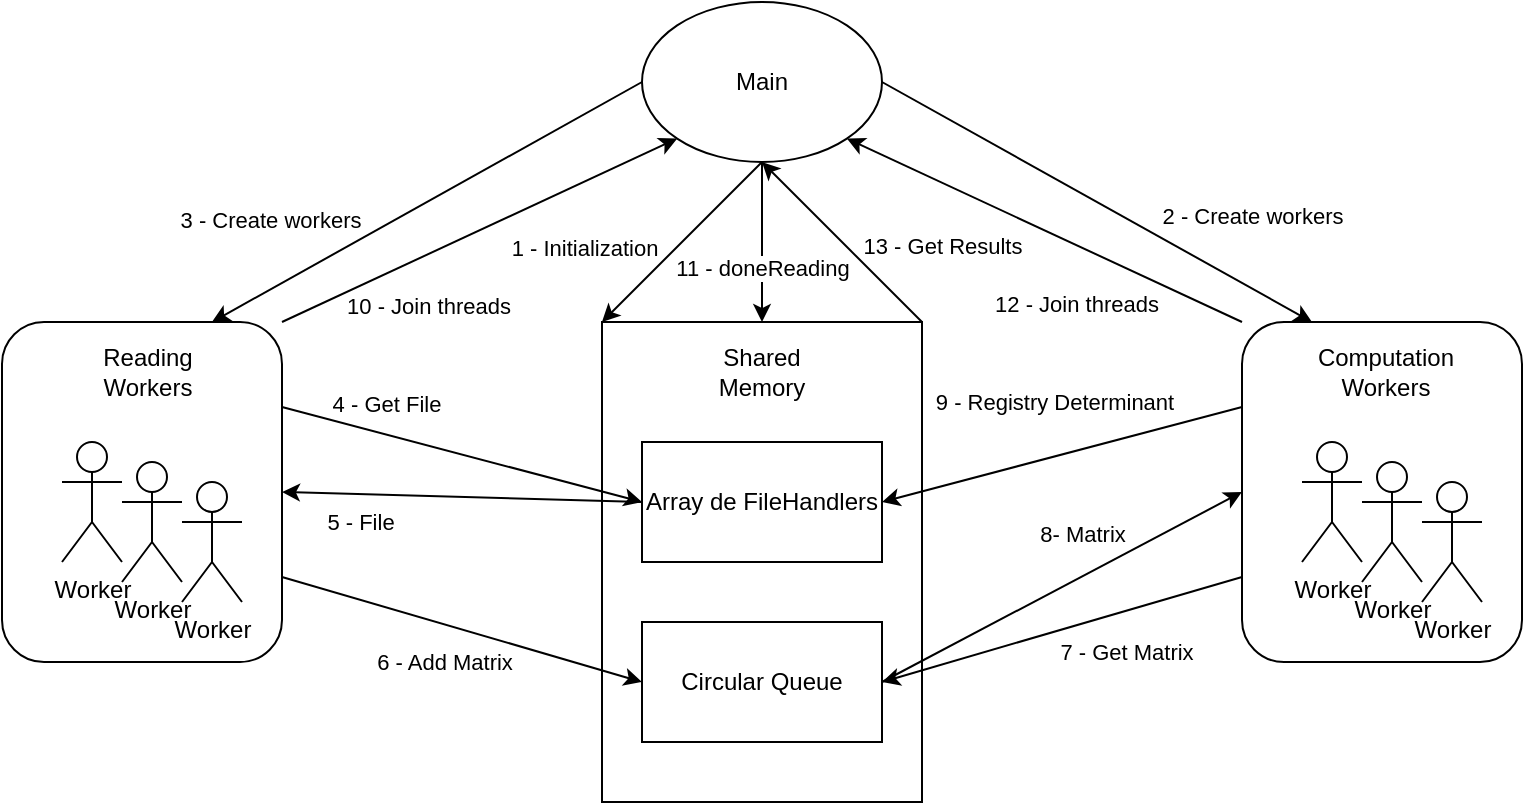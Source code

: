 <mxfile version="17.4.5" type="device"><diagram id="0rY7qbNTiIVg33uIPNQj" name="Page-1"><mxGraphModel dx="758" dy="518" grid="1" gridSize="10" guides="1" tooltips="1" connect="1" arrows="1" fold="1" page="1" pageScale="1" pageWidth="827" pageHeight="1169" math="0" shadow="0"><root><mxCell id="0"/><mxCell id="1" parent="0"/><mxCell id="8pU5ChQ9JVwm0EyKaXdT-3" value="" style="rounded=1;whiteSpace=wrap;html=1;" vertex="1" parent="1"><mxGeometry x="640" y="280" width="140" height="170" as="geometry"/></mxCell><mxCell id="8pU5ChQ9JVwm0EyKaXdT-4" value="Worker" style="shape=umlActor;verticalLabelPosition=bottom;verticalAlign=top;html=1;outlineConnect=0;" vertex="1" parent="1"><mxGeometry x="670" y="340" width="30" height="60" as="geometry"/></mxCell><mxCell id="8pU5ChQ9JVwm0EyKaXdT-5" value="Worker" style="shape=umlActor;verticalLabelPosition=bottom;verticalAlign=top;html=1;outlineConnect=0;" vertex="1" parent="1"><mxGeometry x="700" y="350" width="30" height="60" as="geometry"/></mxCell><mxCell id="8pU5ChQ9JVwm0EyKaXdT-6" value="Worker" style="shape=umlActor;verticalLabelPosition=bottom;verticalAlign=top;html=1;outlineConnect=0;" vertex="1" parent="1"><mxGeometry x="730" y="360" width="30" height="60" as="geometry"/></mxCell><mxCell id="8pU5ChQ9JVwm0EyKaXdT-8" value="Computation Workers" style="text;html=1;strokeColor=none;fillColor=none;align=center;verticalAlign=middle;whiteSpace=wrap;rounded=0;" vertex="1" parent="1"><mxGeometry x="667" y="290" width="90" height="30" as="geometry"/></mxCell><mxCell id="8pU5ChQ9JVwm0EyKaXdT-9" value="" style="rounded=1;whiteSpace=wrap;html=1;" vertex="1" parent="1"><mxGeometry x="20" y="280" width="140" height="170" as="geometry"/></mxCell><mxCell id="8pU5ChQ9JVwm0EyKaXdT-10" value="Worker" style="shape=umlActor;verticalLabelPosition=bottom;verticalAlign=top;html=1;outlineConnect=0;" vertex="1" parent="1"><mxGeometry x="50" y="340" width="30" height="60" as="geometry"/></mxCell><mxCell id="8pU5ChQ9JVwm0EyKaXdT-11" value="Worker" style="shape=umlActor;verticalLabelPosition=bottom;verticalAlign=top;html=1;outlineConnect=0;" vertex="1" parent="1"><mxGeometry x="80" y="350" width="30" height="60" as="geometry"/></mxCell><mxCell id="8pU5ChQ9JVwm0EyKaXdT-12" value="Worker" style="shape=umlActor;verticalLabelPosition=bottom;verticalAlign=top;html=1;outlineConnect=0;" vertex="1" parent="1"><mxGeometry x="110" y="360" width="30" height="60" as="geometry"/></mxCell><mxCell id="8pU5ChQ9JVwm0EyKaXdT-13" value="Reading Workers" style="text;html=1;strokeColor=none;fillColor=none;align=center;verticalAlign=middle;whiteSpace=wrap;rounded=0;" vertex="1" parent="1"><mxGeometry x="48" y="290" width="90" height="30" as="geometry"/></mxCell><mxCell id="8pU5ChQ9JVwm0EyKaXdT-14" value="Main" style="ellipse;whiteSpace=wrap;html=1;" vertex="1" parent="1"><mxGeometry x="340" y="120" width="120" height="80" as="geometry"/></mxCell><mxCell id="8pU5ChQ9JVwm0EyKaXdT-17" value="" style="rounded=0;whiteSpace=wrap;html=1;" vertex="1" parent="1"><mxGeometry x="320" y="280" width="160" height="240" as="geometry"/></mxCell><mxCell id="8pU5ChQ9JVwm0EyKaXdT-18" value="Shared Memory" style="text;html=1;strokeColor=none;fillColor=none;align=center;verticalAlign=middle;whiteSpace=wrap;rounded=0;" vertex="1" parent="1"><mxGeometry x="370" y="290" width="60" height="30" as="geometry"/></mxCell><mxCell id="8pU5ChQ9JVwm0EyKaXdT-19" value="Circular Queue" style="rounded=0;whiteSpace=wrap;html=1;" vertex="1" parent="1"><mxGeometry x="340" y="430" width="120" height="60" as="geometry"/></mxCell><mxCell id="8pU5ChQ9JVwm0EyKaXdT-20" value="Array de FileHandlers" style="rounded=0;whiteSpace=wrap;html=1;" vertex="1" parent="1"><mxGeometry x="340" y="340" width="120" height="60" as="geometry"/></mxCell><mxCell id="8pU5ChQ9JVwm0EyKaXdT-21" value="" style="endArrow=classic;html=1;rounded=0;exitX=0.5;exitY=1;exitDx=0;exitDy=0;entryX=0;entryY=0;entryDx=0;entryDy=0;" edge="1" parent="1" source="8pU5ChQ9JVwm0EyKaXdT-14" target="8pU5ChQ9JVwm0EyKaXdT-17"><mxGeometry x="0.9" y="-58" width="50" height="50" relative="1" as="geometry"><mxPoint x="210" y="190" as="sourcePoint"/><mxPoint x="360" y="270" as="targetPoint"/><mxPoint as="offset"/></mxGeometry></mxCell><mxCell id="8pU5ChQ9JVwm0EyKaXdT-42" value="1 - Initialization" style="edgeLabel;html=1;align=center;verticalAlign=middle;resizable=0;points=[];" vertex="1" connectable="0" parent="8pU5ChQ9JVwm0EyKaXdT-21"><mxGeometry x="0.06" y="1" relative="1" as="geometry"><mxPoint x="-48" as="offset"/></mxGeometry></mxCell><mxCell id="8pU5ChQ9JVwm0EyKaXdT-23" value="" style="endArrow=classic;html=1;rounded=0;exitX=1;exitY=0.5;exitDx=0;exitDy=0;entryX=0.25;entryY=0;entryDx=0;entryDy=0;" edge="1" parent="1" source="8pU5ChQ9JVwm0EyKaXdT-14" target="8pU5ChQ9JVwm0EyKaXdT-3"><mxGeometry width="50" height="50" relative="1" as="geometry"><mxPoint x="500" y="250" as="sourcePoint"/><mxPoint x="550" y="200" as="targetPoint"/></mxGeometry></mxCell><mxCell id="8pU5ChQ9JVwm0EyKaXdT-26" value="2 - Create workers" style="edgeLabel;html=1;align=center;verticalAlign=middle;resizable=0;points=[];" vertex="1" connectable="0" parent="8pU5ChQ9JVwm0EyKaXdT-23"><mxGeometry x="-0.179" y="1" relative="1" as="geometry"><mxPoint x="96" y="18" as="offset"/></mxGeometry></mxCell><mxCell id="8pU5ChQ9JVwm0EyKaXdT-24" value="" style="endArrow=classic;html=1;rounded=0;entryX=0.75;entryY=0;entryDx=0;entryDy=0;exitX=0;exitY=0.5;exitDx=0;exitDy=0;" edge="1" parent="1" source="8pU5ChQ9JVwm0EyKaXdT-14" target="8pU5ChQ9JVwm0EyKaXdT-9"><mxGeometry width="50" height="50" relative="1" as="geometry"><mxPoint x="280" y="170" as="sourcePoint"/><mxPoint x="270" y="190" as="targetPoint"/></mxGeometry></mxCell><mxCell id="8pU5ChQ9JVwm0EyKaXdT-25" value="3 - Create workers" style="edgeLabel;html=1;align=center;verticalAlign=middle;resizable=0;points=[];" vertex="1" connectable="0" parent="8pU5ChQ9JVwm0EyKaXdT-24"><mxGeometry x="0.01" relative="1" as="geometry"><mxPoint x="-78" y="8" as="offset"/></mxGeometry></mxCell><mxCell id="8pU5ChQ9JVwm0EyKaXdT-27" value="" style="endArrow=classic;html=1;rounded=0;exitX=1;exitY=0.25;exitDx=0;exitDy=0;entryX=0;entryY=0.5;entryDx=0;entryDy=0;" edge="1" parent="1" source="8pU5ChQ9JVwm0EyKaXdT-9" target="8pU5ChQ9JVwm0EyKaXdT-20"><mxGeometry width="50" height="50" relative="1" as="geometry"><mxPoint x="200" y="350" as="sourcePoint"/><mxPoint x="250" y="300" as="targetPoint"/></mxGeometry></mxCell><mxCell id="8pU5ChQ9JVwm0EyKaXdT-29" value="4 - Get File" style="edgeLabel;html=1;align=center;verticalAlign=middle;resizable=0;points=[];" vertex="1" connectable="0" parent="8pU5ChQ9JVwm0EyKaXdT-27"><mxGeometry x="-0.118" y="-4" relative="1" as="geometry"><mxPoint x="-27" y="-27" as="offset"/></mxGeometry></mxCell><mxCell id="8pU5ChQ9JVwm0EyKaXdT-30" value="" style="endArrow=classic;html=1;rounded=0;entryX=1;entryY=0.5;entryDx=0;entryDy=0;exitX=0;exitY=0.5;exitDx=0;exitDy=0;" edge="1" parent="1" source="8pU5ChQ9JVwm0EyKaXdT-20" target="8pU5ChQ9JVwm0EyKaXdT-9"><mxGeometry width="50" height="50" relative="1" as="geometry"><mxPoint x="160" y="540" as="sourcePoint"/><mxPoint x="210" y="490" as="targetPoint"/></mxGeometry></mxCell><mxCell id="8pU5ChQ9JVwm0EyKaXdT-31" value="5 - File" style="edgeLabel;html=1;align=center;verticalAlign=middle;resizable=0;points=[];" vertex="1" connectable="0" parent="8pU5ChQ9JVwm0EyKaXdT-30"><mxGeometry x="0.226" y="-3" relative="1" as="geometry"><mxPoint x="-31" y="16" as="offset"/></mxGeometry></mxCell><mxCell id="8pU5ChQ9JVwm0EyKaXdT-32" value="" style="endArrow=classic;html=1;rounded=0;exitX=1;exitY=0.75;exitDx=0;exitDy=0;entryX=0;entryY=0.5;entryDx=0;entryDy=0;" edge="1" parent="1" source="8pU5ChQ9JVwm0EyKaXdT-9" target="8pU5ChQ9JVwm0EyKaXdT-19"><mxGeometry width="50" height="50" relative="1" as="geometry"><mxPoint x="570" y="500" as="sourcePoint"/><mxPoint x="620" y="450" as="targetPoint"/></mxGeometry></mxCell><mxCell id="8pU5ChQ9JVwm0EyKaXdT-33" value="6 - Add Matrix" style="edgeLabel;html=1;align=center;verticalAlign=middle;resizable=0;points=[];" vertex="1" connectable="0" parent="8pU5ChQ9JVwm0EyKaXdT-32"><mxGeometry x="-0.229" y="-1" relative="1" as="geometry"><mxPoint x="11" y="21" as="offset"/></mxGeometry></mxCell><mxCell id="8pU5ChQ9JVwm0EyKaXdT-34" value="" style="endArrow=classic;html=1;rounded=0;entryX=1;entryY=0.5;entryDx=0;entryDy=0;exitX=0;exitY=0.75;exitDx=0;exitDy=0;" edge="1" parent="1" source="8pU5ChQ9JVwm0EyKaXdT-3" target="8pU5ChQ9JVwm0EyKaXdT-19"><mxGeometry width="50" height="50" relative="1" as="geometry"><mxPoint x="640" y="460" as="sourcePoint"/><mxPoint x="540" y="420" as="targetPoint"/></mxGeometry></mxCell><mxCell id="8pU5ChQ9JVwm0EyKaXdT-35" value="7 - Get Matrix" style="edgeLabel;html=1;align=center;verticalAlign=middle;resizable=0;points=[];" vertex="1" connectable="0" parent="8pU5ChQ9JVwm0EyKaXdT-34"><mxGeometry x="-0.343" relative="1" as="geometry"><mxPoint x="1" y="20" as="offset"/></mxGeometry></mxCell><mxCell id="8pU5ChQ9JVwm0EyKaXdT-36" value="" style="endArrow=classic;html=1;rounded=0;exitX=1;exitY=0.5;exitDx=0;exitDy=0;entryX=0;entryY=0.5;entryDx=0;entryDy=0;" edge="1" parent="1" source="8pU5ChQ9JVwm0EyKaXdT-19" target="8pU5ChQ9JVwm0EyKaXdT-3"><mxGeometry width="50" height="50" relative="1" as="geometry"><mxPoint x="560" y="530" as="sourcePoint"/><mxPoint x="610" y="480" as="targetPoint"/></mxGeometry></mxCell><mxCell id="8pU5ChQ9JVwm0EyKaXdT-38" value="8- Matrix" style="edgeLabel;html=1;align=center;verticalAlign=middle;resizable=0;points=[];" vertex="1" connectable="0" parent="8pU5ChQ9JVwm0EyKaXdT-36"><mxGeometry x="0.232" relative="1" as="geometry"><mxPoint x="-11" y="-16" as="offset"/></mxGeometry></mxCell><mxCell id="8pU5ChQ9JVwm0EyKaXdT-40" value="" style="endArrow=classic;html=1;rounded=0;exitX=0;exitY=0.25;exitDx=0;exitDy=0;entryX=1;entryY=0.5;entryDx=0;entryDy=0;" edge="1" parent="1" source="8pU5ChQ9JVwm0EyKaXdT-3" target="8pU5ChQ9JVwm0EyKaXdT-20"><mxGeometry width="50" height="50" relative="1" as="geometry"><mxPoint x="500" y="350" as="sourcePoint"/><mxPoint x="550" y="300" as="targetPoint"/></mxGeometry></mxCell><mxCell id="8pU5ChQ9JVwm0EyKaXdT-41" value="9 - Registry Determinant" style="edgeLabel;html=1;align=center;verticalAlign=middle;resizable=0;points=[];" vertex="1" connectable="0" parent="8pU5ChQ9JVwm0EyKaXdT-40"><mxGeometry x="0.044" relative="1" as="geometry"><mxPoint y="-27" as="offset"/></mxGeometry></mxCell><mxCell id="8pU5ChQ9JVwm0EyKaXdT-43" value="" style="endArrow=classic;html=1;rounded=0;exitX=1;exitY=0;exitDx=0;exitDy=0;entryX=0.5;entryY=1;entryDx=0;entryDy=0;" edge="1" parent="1" source="8pU5ChQ9JVwm0EyKaXdT-17" target="8pU5ChQ9JVwm0EyKaXdT-14"><mxGeometry width="50" height="50" relative="1" as="geometry"><mxPoint x="610" y="140" as="sourcePoint"/><mxPoint x="660" y="90" as="targetPoint"/></mxGeometry></mxCell><mxCell id="8pU5ChQ9JVwm0EyKaXdT-44" value="13 - Get Results" style="edgeLabel;html=1;align=center;verticalAlign=middle;resizable=0;points=[];" vertex="1" connectable="0" parent="8pU5ChQ9JVwm0EyKaXdT-43"><mxGeometry x="0.01" y="-1" relative="1" as="geometry"><mxPoint x="49" y="3" as="offset"/></mxGeometry></mxCell><mxCell id="8pU5ChQ9JVwm0EyKaXdT-45" value="" style="endArrow=classic;html=1;rounded=0;exitX=1;exitY=0;exitDx=0;exitDy=0;entryX=0;entryY=1;entryDx=0;entryDy=0;" edge="1" parent="1" source="8pU5ChQ9JVwm0EyKaXdT-9" target="8pU5ChQ9JVwm0EyKaXdT-14"><mxGeometry width="50" height="50" relative="1" as="geometry"><mxPoint x="160" y="170" as="sourcePoint"/><mxPoint x="360" y="220" as="targetPoint"/></mxGeometry></mxCell><mxCell id="8pU5ChQ9JVwm0EyKaXdT-46" value="10 - Join threads" style="edgeLabel;html=1;align=center;verticalAlign=middle;resizable=0;points=[];" vertex="1" connectable="0" parent="8pU5ChQ9JVwm0EyKaXdT-45"><mxGeometry x="-0.055" y="-1" relative="1" as="geometry"><mxPoint x="-21" y="34" as="offset"/></mxGeometry></mxCell><mxCell id="8pU5ChQ9JVwm0EyKaXdT-47" value="" style="endArrow=classic;html=1;rounded=0;exitX=0;exitY=0;exitDx=0;exitDy=0;entryX=1;entryY=1;entryDx=0;entryDy=0;" edge="1" parent="1" source="8pU5ChQ9JVwm0EyKaXdT-3" target="8pU5ChQ9JVwm0EyKaXdT-14"><mxGeometry width="50" height="50" relative="1" as="geometry"><mxPoint x="550" y="190" as="sourcePoint"/><mxPoint x="600" y="140" as="targetPoint"/></mxGeometry></mxCell><mxCell id="8pU5ChQ9JVwm0EyKaXdT-48" value="12 - Join threads" style="edgeLabel;html=1;align=center;verticalAlign=middle;resizable=0;points=[];" vertex="1" connectable="0" parent="8pU5ChQ9JVwm0EyKaXdT-47"><mxGeometry x="-0.125" y="1" relative="1" as="geometry"><mxPoint x="4" y="30" as="offset"/></mxGeometry></mxCell><mxCell id="8pU5ChQ9JVwm0EyKaXdT-49" value="" style="endArrow=classic;html=1;rounded=0;" edge="1" parent="1"><mxGeometry width="50" height="50" relative="1" as="geometry"><mxPoint x="400" y="200" as="sourcePoint"/><mxPoint x="400" y="280" as="targetPoint"/></mxGeometry></mxCell><mxCell id="8pU5ChQ9JVwm0EyKaXdT-50" value="11 - doneReading" style="edgeLabel;html=1;align=center;verticalAlign=middle;resizable=0;points=[];" vertex="1" connectable="0" parent="8pU5ChQ9JVwm0EyKaXdT-49"><mxGeometry x="0.425" y="-1" relative="1" as="geometry"><mxPoint x="1" y="-4" as="offset"/></mxGeometry></mxCell></root></mxGraphModel></diagram></mxfile>